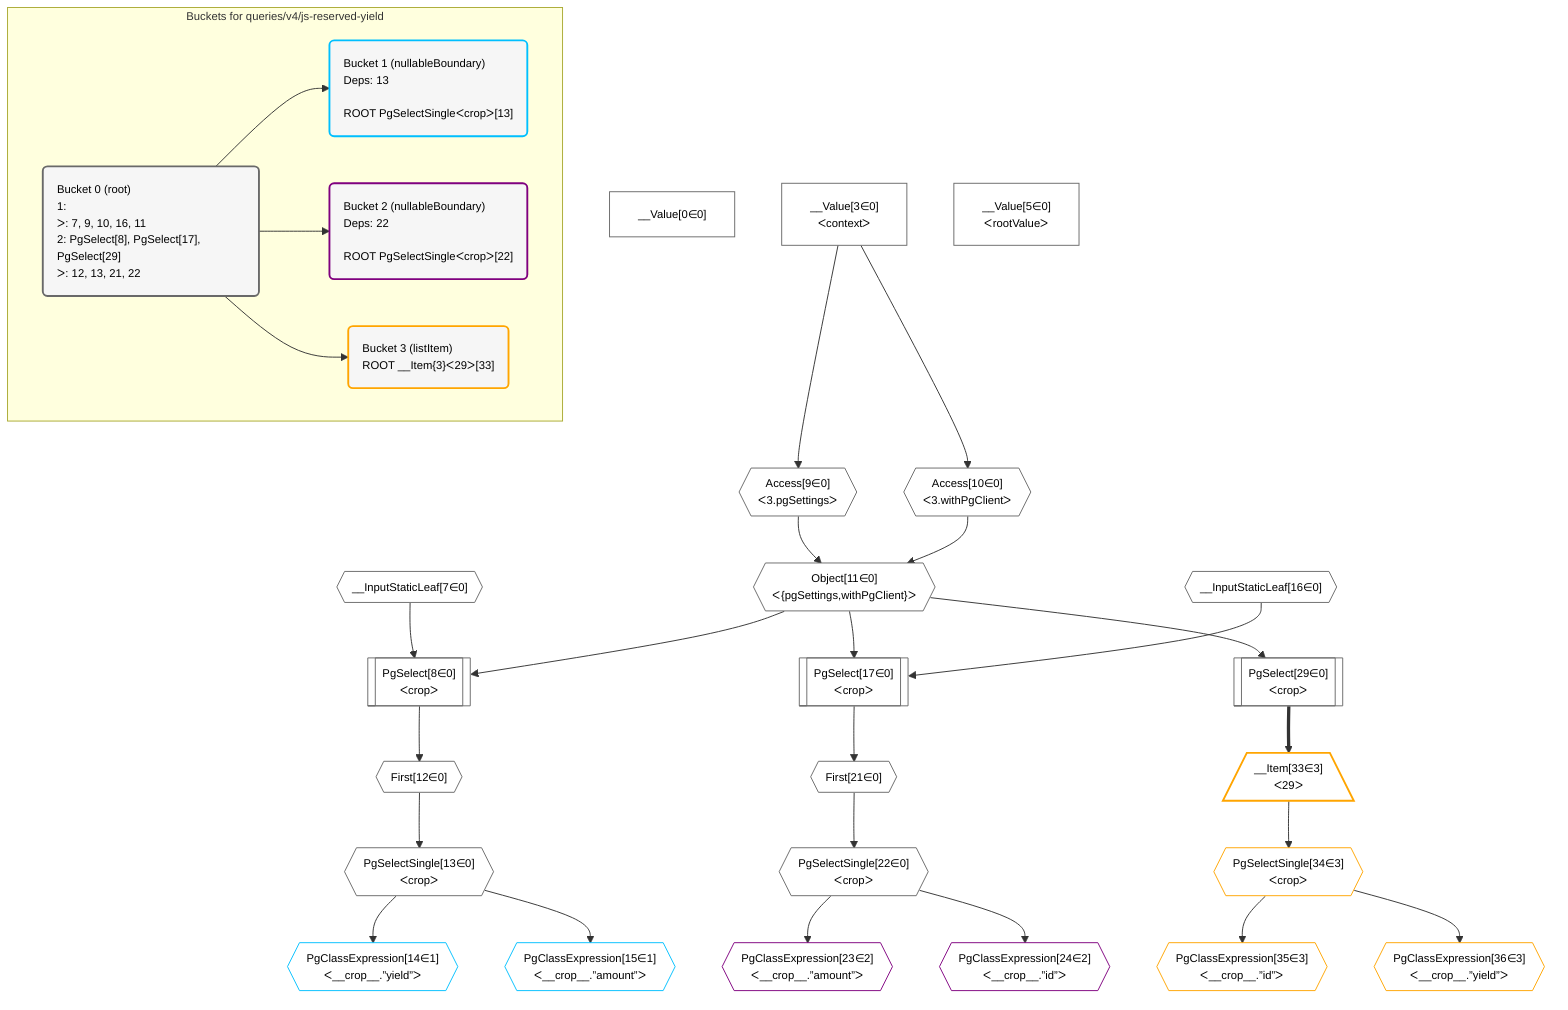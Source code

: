 %%{init: {'themeVariables': { 'fontSize': '12px'}}}%%
graph TD
    classDef path fill:#eee,stroke:#000,color:#000
    classDef plan fill:#fff,stroke-width:1px,color:#000
    classDef itemplan fill:#fff,stroke-width:2px,color:#000
    classDef unbatchedplan fill:#dff,stroke-width:1px,color:#000
    classDef sideeffectplan fill:#fcc,stroke-width:2px,color:#000
    classDef bucket fill:#f6f6f6,color:#000,stroke-width:2px,text-align:left


    %% define steps
    __Value0["__Value[0∈0]"]:::plan
    __Value3["__Value[3∈0]<br />ᐸcontextᐳ"]:::plan
    __Value5["__Value[5∈0]<br />ᐸrootValueᐳ"]:::plan
    __InputStaticLeaf7{{"__InputStaticLeaf[7∈0]"}}:::plan
    Access9{{"Access[9∈0]<br />ᐸ3.pgSettingsᐳ"}}:::plan
    Access10{{"Access[10∈0]<br />ᐸ3.withPgClientᐳ"}}:::plan
    Object11{{"Object[11∈0]<br />ᐸ{pgSettings,withPgClient}ᐳ"}}:::plan
    PgSelect8[["PgSelect[8∈0]<br />ᐸcropᐳ"]]:::plan
    First12{{"First[12∈0]"}}:::plan
    PgSelectSingle13{{"PgSelectSingle[13∈0]<br />ᐸcropᐳ"}}:::plan
    PgClassExpression14{{"PgClassExpression[14∈1]<br />ᐸ__crop__.”yield”ᐳ"}}:::plan
    PgClassExpression15{{"PgClassExpression[15∈1]<br />ᐸ__crop__.”amount”ᐳ"}}:::plan
    __InputStaticLeaf16{{"__InputStaticLeaf[16∈0]"}}:::plan
    PgSelect17[["PgSelect[17∈0]<br />ᐸcropᐳ"]]:::plan
    First21{{"First[21∈0]"}}:::plan
    PgSelectSingle22{{"PgSelectSingle[22∈0]<br />ᐸcropᐳ"}}:::plan
    PgClassExpression23{{"PgClassExpression[23∈2]<br />ᐸ__crop__.”amount”ᐳ"}}:::plan
    PgClassExpression24{{"PgClassExpression[24∈2]<br />ᐸ__crop__.”id”ᐳ"}}:::plan
    PgSelect29[["PgSelect[29∈0]<br />ᐸcropᐳ"]]:::plan
    __Item33[/"__Item[33∈3]<br />ᐸ29ᐳ"\]:::itemplan
    PgSelectSingle34{{"PgSelectSingle[34∈3]<br />ᐸcropᐳ"}}:::plan
    PgClassExpression35{{"PgClassExpression[35∈3]<br />ᐸ__crop__.”id”ᐳ"}}:::plan
    PgClassExpression36{{"PgClassExpression[36∈3]<br />ᐸ__crop__.”yield”ᐳ"}}:::plan

    %% plan dependencies
    __Value3 --> Access9
    __Value3 --> Access10
    Access9 & Access10 --> Object11
    Object11 & __InputStaticLeaf7 --> PgSelect8
    PgSelect8 --> First12
    First12 --> PgSelectSingle13
    PgSelectSingle13 --> PgClassExpression14
    PgSelectSingle13 --> PgClassExpression15
    Object11 & __InputStaticLeaf16 --> PgSelect17
    PgSelect17 --> First21
    First21 --> PgSelectSingle22
    PgSelectSingle22 --> PgClassExpression23
    PgSelectSingle22 --> PgClassExpression24
    Object11 --> PgSelect29
    PgSelect29 ==> __Item33
    __Item33 --> PgSelectSingle34
    PgSelectSingle34 --> PgClassExpression35
    PgSelectSingle34 --> PgClassExpression36

    subgraph "Buckets for queries/v4/js-reserved-yield"
    Bucket0("Bucket 0 (root)<br />1: <br />ᐳ: 7, 9, 10, 16, 11<br />2: PgSelect[8], PgSelect[17], PgSelect[29]<br />ᐳ: 12, 13, 21, 22"):::bucket
    classDef bucket0 stroke:#696969
    class Bucket0,__Value0,__Value3,__Value5,__InputStaticLeaf7,PgSelect8,Access9,Access10,Object11,First12,PgSelectSingle13,__InputStaticLeaf16,PgSelect17,First21,PgSelectSingle22,PgSelect29 bucket0
    Bucket1("Bucket 1 (nullableBoundary)<br />Deps: 13<br /><br />ROOT PgSelectSingleᐸcropᐳ[13]"):::bucket
    classDef bucket1 stroke:#00bfff
    class Bucket1,PgClassExpression14,PgClassExpression15 bucket1
    Bucket2("Bucket 2 (nullableBoundary)<br />Deps: 22<br /><br />ROOT PgSelectSingleᐸcropᐳ[22]"):::bucket
    classDef bucket2 stroke:#7f007f
    class Bucket2,PgClassExpression23,PgClassExpression24 bucket2
    Bucket3("Bucket 3 (listItem)<br />ROOT __Item{3}ᐸ29ᐳ[33]"):::bucket
    classDef bucket3 stroke:#ffa500
    class Bucket3,__Item33,PgSelectSingle34,PgClassExpression35,PgClassExpression36 bucket3
    Bucket0 --> Bucket1 & Bucket2 & Bucket3
    end